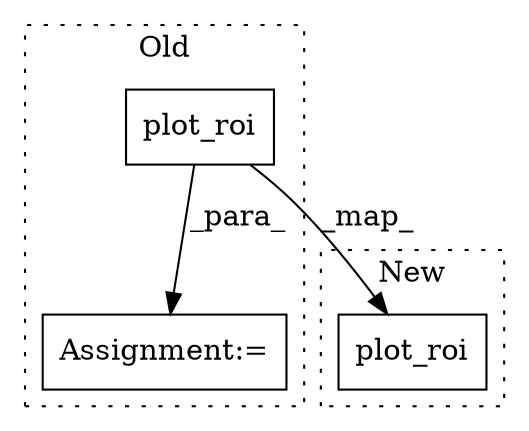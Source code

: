 digraph G {
subgraph cluster0 {
1 [label="plot_roi" a="32" s="394,440" l="9,1" shape="box"];
3 [label="Assignment:=" a="7" s="384" l="1" shape="box"];
label = "Old";
style="dotted";
}
subgraph cluster1 {
2 [label="plot_roi" a="32" s="369,415" l="9,1" shape="box"];
label = "New";
style="dotted";
}
1 -> 3 [label="_para_"];
1 -> 2 [label="_map_"];
}